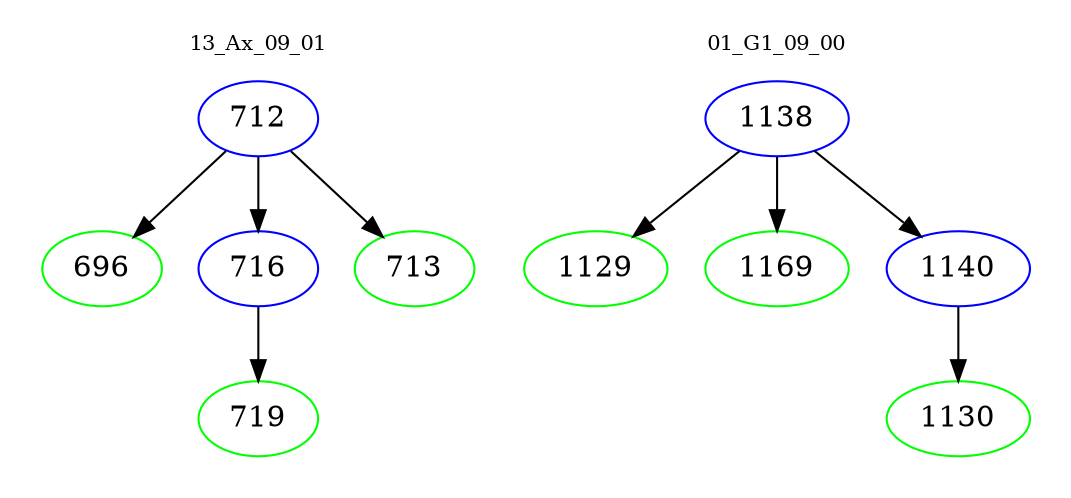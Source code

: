 digraph{
subgraph cluster_0 {
color = white
label = "13_Ax_09_01";
fontsize=10;
T0_712 [label="712", color="blue"]
T0_712 -> T0_696 [color="black"]
T0_696 [label="696", color="green"]
T0_712 -> T0_716 [color="black"]
T0_716 [label="716", color="blue"]
T0_716 -> T0_719 [color="black"]
T0_719 [label="719", color="green"]
T0_712 -> T0_713 [color="black"]
T0_713 [label="713", color="green"]
}
subgraph cluster_1 {
color = white
label = "01_G1_09_00";
fontsize=10;
T1_1138 [label="1138", color="blue"]
T1_1138 -> T1_1129 [color="black"]
T1_1129 [label="1129", color="green"]
T1_1138 -> T1_1169 [color="black"]
T1_1169 [label="1169", color="green"]
T1_1138 -> T1_1140 [color="black"]
T1_1140 [label="1140", color="blue"]
T1_1140 -> T1_1130 [color="black"]
T1_1130 [label="1130", color="green"]
}
}
